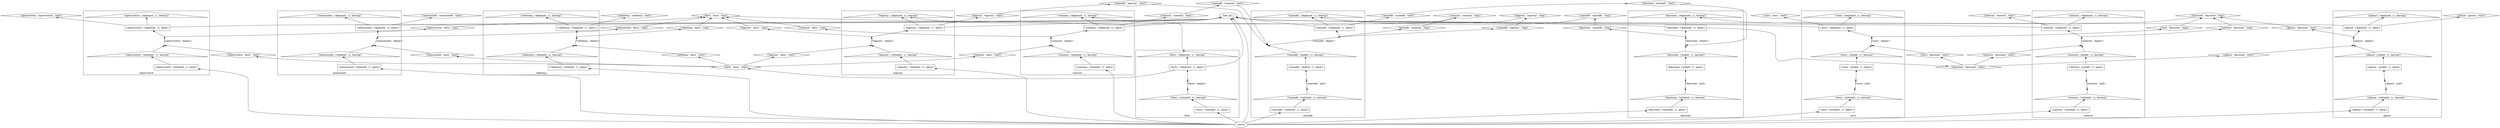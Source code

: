 digraph G {
	rankdir=BT;
	subgraph cluster_1 {
		color = black;
		label = "facts";
		v118 [label="('facts', ('initiated', 1), 'leaving')"] [shape=triangle];
		v89 [label="('facts', ('deploy', 1), 'beginning')"] [shape=point];
		v98 [label="('facts', ('initiated', 1), 'place')"] [shape=box];
		v20 [label="('facts', ('deployed', 1), 'leaving')"] [shape=triangle];
		v63 [label="('facts', ('deploy', 1), 'end')"] [shape=point];
		v13 [label="('facts', ('deployed', 1), 'place')"] [shape=box];
		v98 -> v118 [label=""];
		v13 -> v20 [label=""];
		v118 -> v89 [label=""];
		v89 -> v63 [label="('facts', 'deploy')"];
		v63 -> v13 [label=""];
	}
	subgraph cluster_2 {
		color = black;
		label = "common";
		v73 [label="('common', ('deployed', 1), 'leaving')"] [shape=triangle];
		v103 [label="('common', ('deployed', 1), 'place')"] [shape=box];
		v43 [label="('common', ('deploy', 1), 'beginning')"] [shape=point];
		v9 [label="('common', ('initiated', 1), 'leaving')"] [shape=triangle];
		v64 [label="('common', ('initiated', 1), 'place')"] [shape=box];
		v125 [label="('common', ('deploy', 1), 'end')"] [shape=point];
		v64 -> v9 [label=""];
		v103 -> v73 [label=""];
		v9 -> v43 [label=""];
		v43 -> v125 [label="('common', 'deploy')"];
		v125 -> v103 [label=""];
	}
	subgraph cluster_3 {
		color = black;
		label = "haproxy";
		v87 [label="('haproxy', ('deployed', 1), 'place')"] [shape=box];
		v52 [label="('haproxy', ('initiated', 1), 'leaving')"] [shape=triangle];
		v122 [label="('haproxy', ('deploy', 1), 'end')"] [shape=point];
		v100 [label="('haproxy', ('deploy', 1), 'beginning')"] [shape=point];
		v86 [label="('haproxy', ('initiated', 1), 'place')"] [shape=box];
		v55 [label="('haproxy', ('deployed', 1), 'leaving')"] [shape=triangle];
		v86 -> v52 [label=""];
		v87 -> v55 [label=""];
		v52 -> v100 [label=""];
		v100 -> v122 [label="('haproxy', 'deploy')"];
		v122 -> v87 [label=""];
	}
	subgraph cluster_4 {
		color = black;
		label = "memcached";
		v70 [label="('memcached', ('deployed', 1), 'place')"] [shape=box];
		v124 [label="('memcached', ('initiated', 1), 'leaving')"] [shape=triangle];
		v61 [label="('memcached', ('deploy', 1), 'end')"] [shape=point];
		v110 [label="('memcached', ('initiated', 1), 'place')"] [shape=box];
		v101 [label="('memcached', ('deployed', 1), 'leaving')"] [shape=triangle];
		v80 [label="('memcached', ('deploy', 1), 'beginning')"] [shape=point];
		v110 -> v124 [label=""];
		v70 -> v101 [label=""];
		v124 -> v80 [label=""];
		v80 -> v61 [label="('memcached', 'deploy')"];
		v61 -> v70 [label=""];
	}
	subgraph cluster_5 {
		color = black;
		label = "mariadb";
		v15 [label="('mariadb', ('deployed', 1), 'place')"] [shape=box];
		v88 [label="('mariadb', ('pull', 1), 'end')"] [shape=point];
		v59 [label="('mariadb', ('initiated', 1), 'leaving')"] [shape=triangle];
		v7 [label="('mariadb', ('deploy', 1), 'end')"] [shape=point];
		v2 [label="('mariadb', ('pull', 1), 'beginning')"] [shape=point];
		v27 [label="('mariadb', ('pulled', 1), 'place')"] [shape=box];
		v48 [label="('mariadb', ('deploy', 1), 'beginning')"] [shape=point];
		v36 [label="('mariadb', ('initiated', 1), 'place')"] [shape=box];
		v79 [label="('mariadb', ('pulled', 1), 'leaving')"] [shape=triangle];
		v37 [label="('mariadb', ('deployed', 1), 'leaving')"] [shape=triangle];
		v36 -> v59 [label=""];
		v15 -> v37 [label=""];
		v59 -> v2 [label=""];
		v27 -> v79 [label=""];
		v79 -> v48 [label=""];
		v2 -> v88 [label="('mariadb', 'pull')"];
		v88 -> v27 [label=""];
		v48 -> v7 [label="('mariadb', 'deploy')"];
		v7 -> v15 [label=""];
	}
	subgraph cluster_6 {
		color = black;
		label = "rabbitmq";
		v50 [label="('rabbitmq', ('deploy', 1), 'end')"] [shape=point];
		v0 [label="('rabbitmq', ('initiated', 1), 'leaving')"] [shape=triangle];
		v121 [label="('rabbitmq', ('deployed', 1), 'place')"] [shape=box];
		v108 [label="('rabbitmq', ('deployed', 1), 'leaving')"] [shape=triangle];
		v18 [label="('rabbitmq', ('initiated', 1), 'place')"] [shape=box];
		v3 [label="('rabbitmq', ('deploy', 1), 'beginning')"] [shape=point];
		v18 -> v0 [label=""];
		v121 -> v108 [label=""];
		v0 -> v3 [label=""];
		v3 -> v50 [label="('rabbitmq', 'deploy')"];
		v50 -> v121 [label=""];
	}
	subgraph cluster_7 {
		color = black;
		label = "keystone";
		v95 [label="('keystone', ('deploy', 1), 'beginning')"] [shape=point];
		v119 [label="('keystone', ('deployed', 1), 'leaving')"] [shape=triangle];
		v58 [label="('keystone', ('deploy', 1), 'end')"] [shape=point];
		v97 [label="('keystone', ('pull', 1), 'end')"] [shape=point];
		v99 [label="('keystone', ('deployed', 1), 'place')"] [shape=box];
		v90 [label="('keystone', ('pulled', 1), 'place')"] [shape=box];
		v8 [label="('keystone', ('pulled', 1), 'leaving')"] [shape=triangle];
		v21 [label="('keystone', ('initiated', 1), 'leaving')"] [shape=triangle];
		v12 [label="('keystone', ('initiated', 1), 'place')"] [shape=box];
		v14 [label="('keystone', ('pull', 1), 'beginning')"] [shape=point];
		v12 -> v21 [label=""];
		v99 -> v119 [label=""];
		v21 -> v14 [label=""];
		v90 -> v8 [label=""];
		v8 -> v95 [label=""];
		v14 -> v97 [label="('keystone', 'pull')"];
		v97 -> v90 [label=""];
		v95 -> v58 [label="('keystone', 'deploy')"];
		v58 -> v99 [label=""];
	}
	subgraph cluster_8 {
		color = black;
		label = "openvswitch";
		v117 [label="('openvswitch', ('deployed', 1), 'place')"] [shape=box];
		v56 [label="('openvswitch', ('deploy', 1), 'end')"] [shape=point];
		v40 [label="('openvswitch', ('deployed', 1), 'leaving')"] [shape=triangle];
		v82 [label="('openvswitch', ('deploy', 1), 'beginning')"] [shape=point];
		v33 [label="('openvswitch', ('initiated', 1), 'place')"] [shape=box];
		v84 [label="('openvswitch', ('initiated', 1), 'leaving')"] [shape=triangle];
		v33 -> v84 [label=""];
		v117 -> v40 [label=""];
		v84 -> v82 [label=""];
		v82 -> v56 [label="('openvswitch', 'deploy')"];
		v56 -> v117 [label=""];
	}
	subgraph cluster_9 {
		color = black;
		label = "glance";
		v94 [label="('glance', ('deploy', 1), 'beginning')"] [shape=point];
		v29 [label="('glance', ('deployed', 1), 'leaving')"] [shape=triangle];
		v96 [label="('glance', ('pulled', 1), 'leaving')"] [shape=triangle];
		v81 [label="('glance', ('deployed', 1), 'place')"] [shape=box];
		v5 [label="('glance', ('initiated', 1), 'leaving')"] [shape=triangle];
		v1 [label="('glance', ('pulled', 1), 'place')"] [shape=box];
		v109 [label="('glance', ('pull', 1), 'end')"] [shape=point];
		v112 [label="('glance', ('deploy', 1), 'end')"] [shape=point];
		v28 [label="('glance', ('initiated', 1), 'place')"] [shape=box];
		v23 [label="('glance', ('pull', 1), 'beginning')"] [shape=point];
		v28 -> v5 [label=""];
		v81 -> v29 [label=""];
		v5 -> v23 [label=""];
		v1 -> v96 [label=""];
		v96 -> v94 [label=""];
		v23 -> v109 [label="('glance', 'pull')"];
		v109 -> v1 [label=""];
		v94 -> v112 [label="('glance', 'deploy')"];
		v112 -> v81 [label=""];
	}
	subgraph cluster_10 {
		color = black;
		label = "neutron";
		v66 [label="('neutron', ('deployed', 1), 'place')"] [shape=box];
		v67 [label="('neutron', ('deploy', 1), 'beginning')"] [shape=point];
		v57 [label="('neutron', ('initiated', 1), 'leaving')"] [shape=triangle];
		v51 [label="('neutron', ('initiated', 1), 'place')"] [shape=box];
		v83 [label="('neutron', ('pull', 1), 'beginning')"] [shape=point];
		v32 [label="('neutron', ('deploy', 1), 'end')"] [shape=point];
		v53 [label="('neutron', ('pulled', 1), 'leaving')"] [shape=triangle];
		v44 [label="('neutron', ('pull', 1), 'end')"] [shape=point];
		v85 [label="('neutron', ('deployed', 1), 'leaving')"] [shape=triangle];
		v45 [label="('neutron', ('pulled', 1), 'place')"] [shape=box];
		v51 -> v57 [label=""];
		v66 -> v85 [label=""];
		v57 -> v83 [label=""];
		v45 -> v53 [label=""];
		v53 -> v67 [label=""];
		v83 -> v44 [label="('neutron', 'pull')"];
		v44 -> v45 [label=""];
		v67 -> v32 [label="('neutron', 'deploy')"];
		v32 -> v66 [label=""];
	}
	subgraph cluster_11 {
		color = black;
		label = "nova";
		v72 [label="('nova', ('pulled', 1), 'leaving')"] [shape=triangle];
		v31 [label="('nova', ('pull', 1), 'end')"] [shape=point];
		v39 [label="('nova', ('deployed', 1), 'leaving')"] [shape=triangle];
		v120 [label="('nova', ('pulled', 1), 'place')"] [shape=box];
		v75 [label="('nova', ('deployed', 1), 'place')"] [shape=box];
		v76 [label="('nova', ('deploy', 1), 'beginning')"] [shape=point];
		v47 [label="('nova', ('initiated', 1), 'leaving')"] [shape=triangle];
		v92 [label="('nova', ('initiated', 1), 'place')"] [shape=box];
		v4 [label="('nova', ('pull', 1), 'beginning')"] [shape=point];
		v93 [label="('nova', ('deploy', 1), 'end')"] [shape=point];
		v92 -> v47 [label=""];
		v75 -> v39 [label=""];
		v47 -> v4 [label=""];
		v120 -> v72 [label=""];
		v72 -> v76 [label=""];
		v4 -> v31 [label="('nova', 'pull')"];
		v31 -> v120 [label=""];
		v76 -> v93 [label="('nova', 'deploy')"];
		v93 -> v75 [label=""];
	}
	v123 [label="source"] [shape=oval];
	v68 [label="('facts', 'facts', 'start')"] [shape=diamond];
	v115 [label="('haproxy', 'facts', 'start')"] [shape=diamond];
	v106 [label="('facts', 'facts', 'stop')"] [shape=diamond];
	v77 [label="('haproxy', 'facts', 'stop')"] [shape=diamond];
	v62 [label="('openvswitch', 'facts', 'start')"] [shape=diamond];
	v116 [label="('openvswitch', 'facts', 'stop')"] [shape=diamond];
	v30 [label="('memcached', 'facts', 'start')"] [shape=diamond];
	v24 [label="('memcached', 'facts', 'stop')"] [shape=diamond];
	v25 [label="('rabbitmq', 'facts', 'start')"] [shape=diamond];
	v26 [label="('rabbitmq', 'facts', 'stop')"] [shape=diamond];
	v22 [label="('common', 'facts', 'start')"] [shape=diamond];
	v42 [label="('common', 'facts', 'stop')"] [shape=diamond];
	v113 [label="('common', 'common', 'start')"] [shape=diamond];
	v10 [label="('mariadb', 'common', 'start')"] [shape=diamond];
	v60 [label="('common', 'common', 'stop')"] [shape=diamond];
	v46 [label="('mariadb', 'common', 'stop')"] [shape=diamond];
	v41 [label="('haproxy', 'haproxy', 'start')"] [shape=diamond];
	v107 [label="('mariadb', 'haproxy', 'start')"] [shape=diamond];
	v11 [label="('haproxy', 'haproxy', 'stop')"] [shape=diamond];
	v65 [label="('mariadb', 'haproxy', 'stop')"] [shape=diamond];
	v34 [label="('mariadb', 'mariadb', 'start')"] [shape=diamond];
	v38 [label="('keystone', 'mariadb', 'start')"] [shape=diamond];
	v16 [label="('mariadb', 'mariadb', 'stop')"] [shape=diamond];
	v17 [label="('keystone', 'mariadb', 'stop')"] [shape=diamond];
	v6 [label="('keystone', 'keystone', 'start')"] [shape=diamond];
	v104 [label="('glance', 'keystone', 'start')"] [shape=diamond];
	v35 [label="('keystone', 'keystone', 'stop')"] [shape=diamond];
	v78 [label="('glance', 'keystone', 'stop')"] [shape=diamond];
	v74 [label="('nova', 'keystone', 'start')"] [shape=diamond];
	v105 [label="('nova', 'keystone', 'stop')"] [shape=diamond];
	v111 [label="('neutron', 'keystone', 'start')"] [shape=diamond];
	v69 [label="('neutron', 'keystone', 'stop')"] [shape=diamond];
	v54 [label="wait_all_1"] [shape=oval];
	v71 [label="('memcached', 'memcached', 'start')"] [shape=diamond];
	v102 [label="('rabbitmq', 'rabbitmq', 'start')"] [shape=diamond];
	v19 [label="('openvswitch', 'openvswitch', 'start')"] [shape=diamond];
	v91 [label="('glance', 'glance', 'start')"] [shape=diamond];
	v49 [label="('neutron', 'neutron', 'start')"] [shape=diamond];
	v114 [label="('nova', 'nova', 'start')"] [shape=diamond];
	v123 -> v98 [label=""];
	v123 -> v110 [label=""];
	v123 -> v18 [label=""];
	v123 -> v33 [label=""];
	v123 -> v64 [label=""];
	v123 -> v86 [label=""];
	v123 -> v36 [label=""];
	v123 -> v12 [label=""];
	v123 -> v28 [label=""];
	v123 -> v51 [label=""];
	v123 -> v92 [label=""];
	v123 -> v54 [label=""];
	v68 -> v115 [label=""];
	v68 -> v62 [label=""];
	v68 -> v30 [label=""];
	v68 -> v25 [label=""];
	v68 -> v22 [label=""];
	v115 -> v100 [label=""];
	v106 -> v20 [label=""];
	v77 -> v106 [label=""];
	v62 -> v82 [label=""];
	v116 -> v106 [label=""];
	v30 -> v80 [label=""];
	v24 -> v106 [label=""];
	v25 -> v3 [label=""];
	v26 -> v106 [label=""];
	v22 -> v43 [label=""];
	v42 -> v106 [label=""];
	v113 -> v10 [label=""];
	v10 -> v48 [label=""];
	v60 -> v73 [label=""];
	v46 -> v60 [label=""];
	v41 -> v107 [label=""];
	v107 -> v48 [label=""];
	v11 -> v55 [label=""];
	v65 -> v11 [label=""];
	v34 -> v38 [label=""];
	v38 -> v95 [label=""];
	v16 -> v37 [label=""];
	v17 -> v16 [label=""];
	v6 -> v104 [label=""];
	v6 -> v74 [label=""];
	v6 -> v111 [label=""];
	v104 -> v94 [label=""];
	v35 -> v119 [label=""];
	v78 -> v35 [label=""];
	v74 -> v76 [label=""];
	v105 -> v35 [label=""];
	v111 -> v67 [label=""];
	v69 -> v35 [label=""];
	v13 -> v54 [label=""];
	v13 -> v68 [label=""];
	v103 -> v54 [label=""];
	v103 -> v113 [label=""];
	v87 -> v54 [label=""];
	v87 -> v41 [label=""];
	v70 -> v54 [label=""];
	v70 -> v71 [label=""];
	v15 -> v54 [label=""];
	v15 -> v34 [label=""];
	v121 -> v54 [label=""];
	v121 -> v102 [label=""];
	v99 -> v54 [label=""];
	v99 -> v6 [label=""];
	v117 -> v54 [label=""];
	v117 -> v19 [label=""];
	v81 -> v54 [label=""];
	v81 -> v91 [label=""];
	v66 -> v54 [label=""];
	v66 -> v49 [label=""];
	v75 -> v54 [label=""];
	v75 -> v114 [label=""];
	v125 -> v42 [label=""];
	v122 -> v77 [label=""];
	v61 -> v24 [label=""];
	v7 -> v46 [label=""];
	v7 -> v65 [label=""];
	v50 -> v26 [label=""];
	v58 -> v17 [label=""];
	v56 -> v116 [label=""];
	v112 -> v78 [label=""];
	v32 -> v69 [label=""];
	v93 -> v105 [label=""];
}
